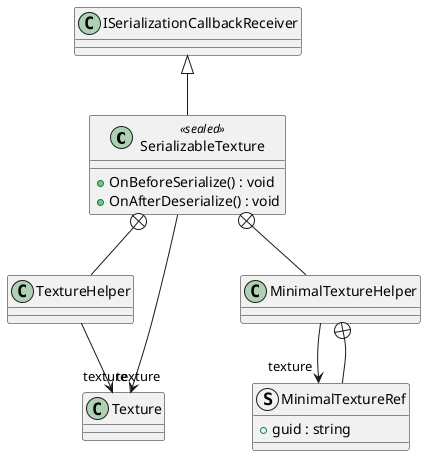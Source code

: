 @startuml
class SerializableTexture <<sealed>> {
    + OnBeforeSerialize() : void
    + OnAfterDeserialize() : void
}
class TextureHelper {
}
class MinimalTextureHelper {
}
struct MinimalTextureRef {
    + guid : string
}
ISerializationCallbackReceiver <|-- SerializableTexture
SerializableTexture --> "texture" Texture
SerializableTexture +-- TextureHelper
TextureHelper --> "texture" Texture
SerializableTexture +-- MinimalTextureHelper
MinimalTextureHelper --> "texture" MinimalTextureRef
MinimalTextureHelper +-- MinimalTextureRef
@enduml
